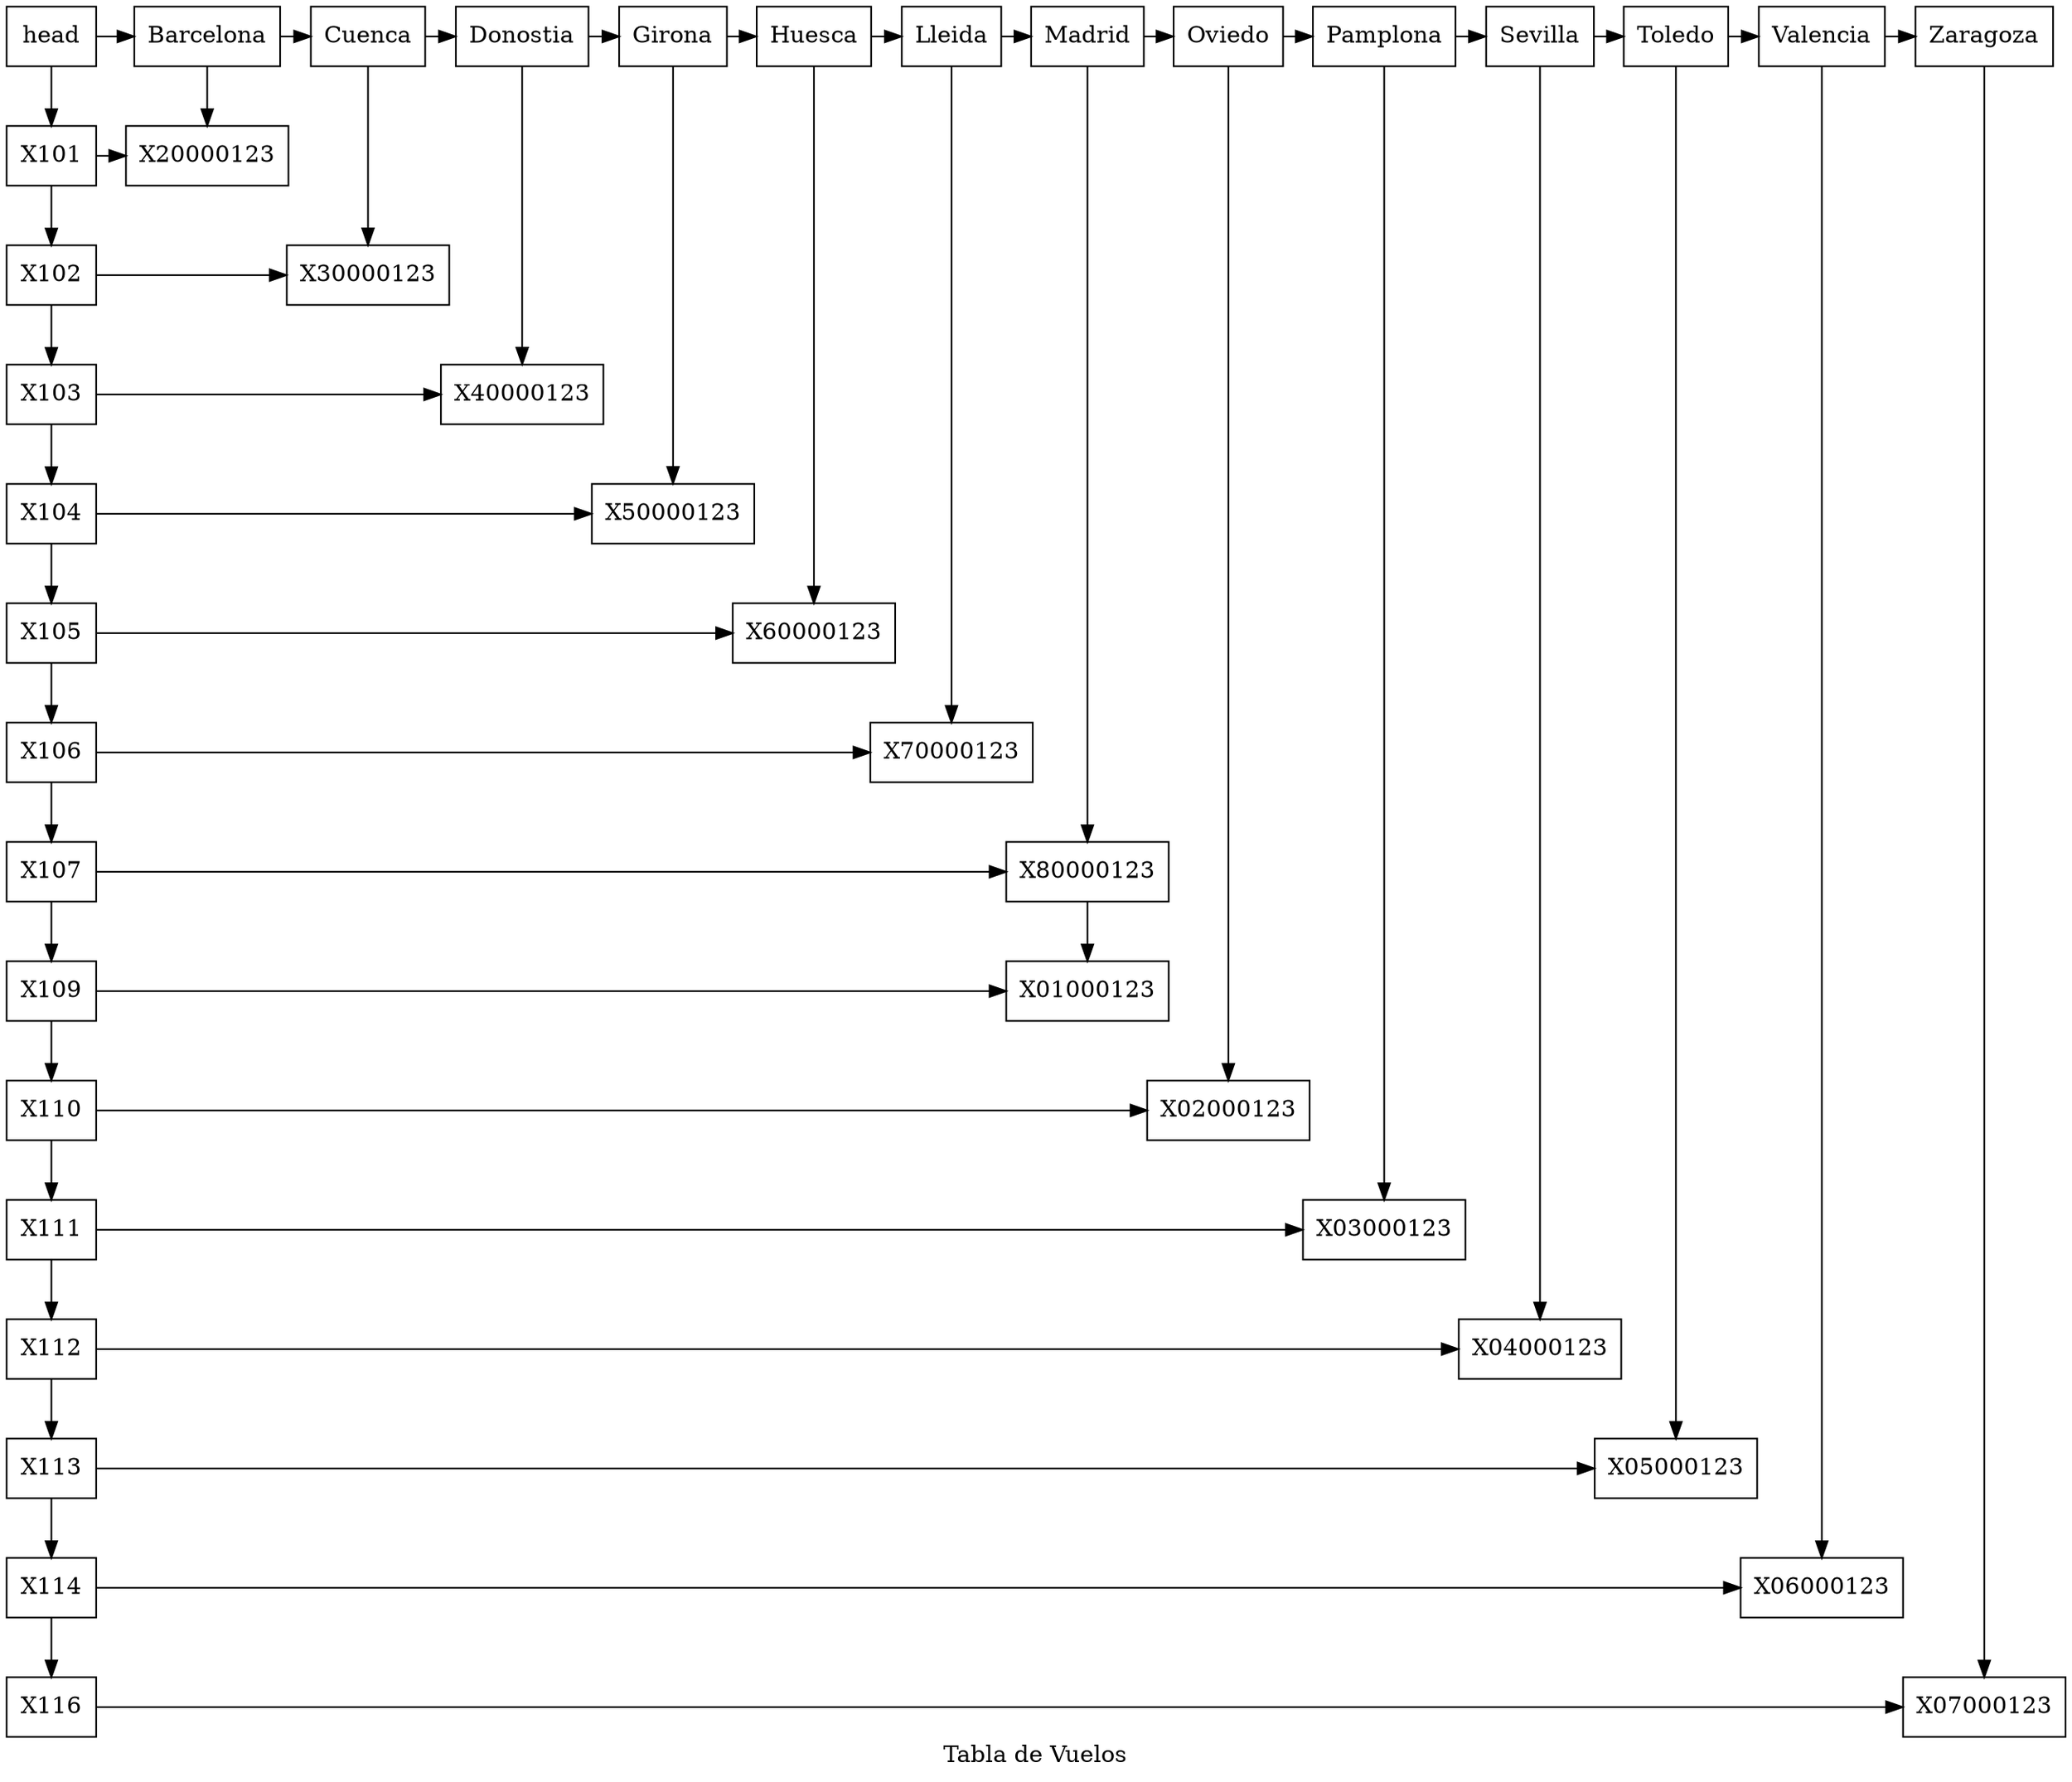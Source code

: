 digraph Matriz_dispersa {
node[shape=box];
label="Tabla de Vuelos";

n0 [label="head" group=0];
cBarcelona[label="Barcelona" group=Barcelona];
cCuenca[label="Cuenca" group=Cuenca];
cDonostia[label="Donostia" group=Donostia];
cGirona[label="Girona" group=Girona];
cHuesca[label="Huesca" group=Huesca];
cLleida[label="Lleida" group=Lleida];
cMadrid[label="Madrid" group=Madrid];
cOviedo[label="Oviedo" group=Oviedo];
cPamplona[label="Pamplona" group=Pamplona];
cSevilla[label="Sevilla" group=Sevilla];
cToledo[label="Toledo" group=Toledo];
cValencia[label="Valencia" group=Valencia];
cZaragoza[label="Zaragoza" group=Zaragoza];

rX101[label="X101" group=0];
rX102[label="X102" group=0];
rX103[label="X103" group=0];
rX104[label="X104" group=0];
rX105[label="X105" group=0];
rX106[label="X106" group=0];
rX107[label="X107" group=0];
rX109[label="X109" group=0];
rX110[label="X110" group=0];
rX111[label="X111" group=0];
rX112[label="X112" group=0];
rX113[label="X113" group=0];
rX114[label="X114" group=0];
rX116[label="X116" group=0];

nX20000123[label="X20000123" group=Barcelona];

nX30000123[label="X30000123" group=Cuenca];

nX40000123[label="X40000123" group=Donostia];

nX50000123[label="X50000123" group=Girona];

nX60000123[label="X60000123" group=Huesca];

nX70000123[label="X70000123" group=Lleida];

nX80000123[label="X80000123" group=Madrid];
nX01000123[label="X01000123" group=Madrid];

nX02000123[label="X02000123" group=Oviedo];

nX03000123[label="X03000123" group=Pamplona];

nX04000123[label="X04000123" group=Sevilla];

nX05000123[label="X05000123" group=Toledo];

nX06000123[label="X06000123" group=Valencia];

nX07000123[label="X07000123" group=Zaragoza];


n0->cBarcelona->cCuenca->cDonostia->cGirona->cHuesca->cLleida->cMadrid->cOviedo->cPamplona->cSevilla->cToledo->cValencia->cZaragoza;

rX101->nX20000123;
rX102->nX30000123;
rX103->nX40000123;
rX104->nX50000123;
rX105->nX60000123;
rX106->nX70000123;
rX107->nX80000123;
rX109->nX01000123;
rX110->nX02000123;
rX111->nX03000123;
rX112->nX04000123;
rX113->nX05000123;
rX114->nX06000123;
rX116->nX07000123;


n0->rX101->rX102->rX103->rX104->rX105->rX106->rX107->rX109->rX110->rX111->rX112->rX113->rX114->rX116;

cBarcelona->nX20000123;
cCuenca->nX30000123;
cDonostia->nX40000123;
cGirona->nX50000123;
cHuesca->nX60000123;
cLleida->nX70000123;
cMadrid->nX80000123->nX01000123;
cOviedo->nX02000123;
cPamplona->nX03000123;
cSevilla->nX04000123;
cToledo->nX05000123;
cValencia->nX06000123;
cZaragoza->nX07000123;

{ rank=same;n0;cBarcelona;cCuenca;cDonostia;cGirona;cHuesca;cLleida;cMadrid;cOviedo;cPamplona;cSevilla;cToledo;cValencia;cZaragoza;}

{rank=same;rX101;nX20000123;}
{rank=same;rX102;nX30000123;}
{rank=same;rX103;nX40000123;}
{rank=same;rX104;nX50000123;}
{rank=same;rX105;nX60000123;}
{rank=same;rX106;nX70000123;}
{rank=same;rX107;nX80000123;}
{rank=same;rX109;nX01000123;}
{rank=same;rX110;nX02000123;}
{rank=same;rX111;nX03000123;}
{rank=same;rX112;nX04000123;}
{rank=same;rX113;nX05000123;}
{rank=same;rX114;nX06000123;}
{rank=same;rX116;nX07000123;}

}
